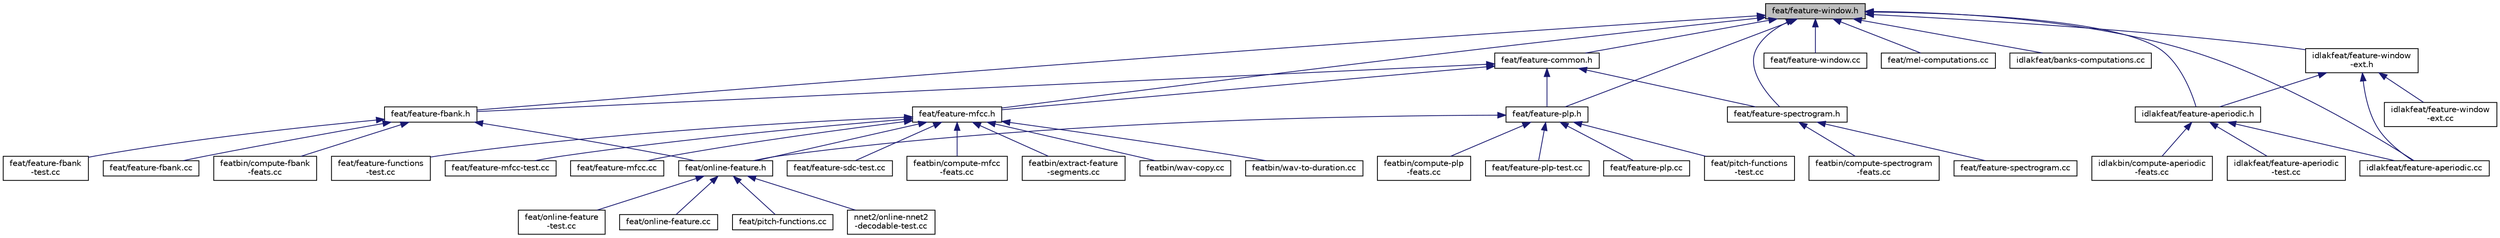 digraph "feat/feature-window.h"
{
  edge [fontname="Helvetica",fontsize="10",labelfontname="Helvetica",labelfontsize="10"];
  node [fontname="Helvetica",fontsize="10",shape=record];
  Node65 [label="feat/feature-window.h",height=0.2,width=0.4,color="black", fillcolor="grey75", style="filled", fontcolor="black"];
  Node65 -> Node66 [dir="back",color="midnightblue",fontsize="10",style="solid",fontname="Helvetica"];
  Node66 [label="feat/feature-common.h",height=0.2,width=0.4,color="black", fillcolor="white", style="filled",URL="$feature-common_8h.html"];
  Node66 -> Node67 [dir="back",color="midnightblue",fontsize="10",style="solid",fontname="Helvetica"];
  Node67 [label="feat/feature-fbank.h",height=0.2,width=0.4,color="black", fillcolor="white", style="filled",URL="$feature-fbank_8h.html"];
  Node67 -> Node68 [dir="back",color="midnightblue",fontsize="10",style="solid",fontname="Helvetica"];
  Node68 [label="feat/feature-fbank\l-test.cc",height=0.2,width=0.4,color="black", fillcolor="white", style="filled",URL="$feature-fbank-test_8cc.html"];
  Node67 -> Node69 [dir="back",color="midnightblue",fontsize="10",style="solid",fontname="Helvetica"];
  Node69 [label="feat/feature-fbank.cc",height=0.2,width=0.4,color="black", fillcolor="white", style="filled",URL="$feature-fbank_8cc.html"];
  Node67 -> Node70 [dir="back",color="midnightblue",fontsize="10",style="solid",fontname="Helvetica"];
  Node70 [label="feat/online-feature.h",height=0.2,width=0.4,color="black", fillcolor="white", style="filled",URL="$online-feature_8h.html"];
  Node70 -> Node71 [dir="back",color="midnightblue",fontsize="10",style="solid",fontname="Helvetica"];
  Node71 [label="feat/online-feature\l-test.cc",height=0.2,width=0.4,color="black", fillcolor="white", style="filled",URL="$online-feature-test_8cc.html"];
  Node70 -> Node72 [dir="back",color="midnightblue",fontsize="10",style="solid",fontname="Helvetica"];
  Node72 [label="feat/online-feature.cc",height=0.2,width=0.4,color="black", fillcolor="white", style="filled",URL="$online-feature_8cc.html"];
  Node70 -> Node73 [dir="back",color="midnightblue",fontsize="10",style="solid",fontname="Helvetica"];
  Node73 [label="feat/pitch-functions.cc",height=0.2,width=0.4,color="black", fillcolor="white", style="filled",URL="$pitch-functions_8cc.html"];
  Node70 -> Node74 [dir="back",color="midnightblue",fontsize="10",style="solid",fontname="Helvetica"];
  Node74 [label="nnet2/online-nnet2\l-decodable-test.cc",height=0.2,width=0.4,color="black", fillcolor="white", style="filled",URL="$online-nnet2-decodable-test_8cc.html"];
  Node67 -> Node75 [dir="back",color="midnightblue",fontsize="10",style="solid",fontname="Helvetica"];
  Node75 [label="featbin/compute-fbank\l-feats.cc",height=0.2,width=0.4,color="black", fillcolor="white", style="filled",URL="$compute-fbank-feats_8cc.html"];
  Node66 -> Node76 [dir="back",color="midnightblue",fontsize="10",style="solid",fontname="Helvetica"];
  Node76 [label="feat/feature-mfcc.h",height=0.2,width=0.4,color="black", fillcolor="white", style="filled",URL="$feature-mfcc_8h.html"];
  Node76 -> Node77 [dir="back",color="midnightblue",fontsize="10",style="solid",fontname="Helvetica"];
  Node77 [label="feat/feature-functions\l-test.cc",height=0.2,width=0.4,color="black", fillcolor="white", style="filled",URL="$feature-functions-test_8cc.html"];
  Node76 -> Node78 [dir="back",color="midnightblue",fontsize="10",style="solid",fontname="Helvetica"];
  Node78 [label="feat/feature-mfcc-test.cc",height=0.2,width=0.4,color="black", fillcolor="white", style="filled",URL="$feature-mfcc-test_8cc.html"];
  Node76 -> Node79 [dir="back",color="midnightblue",fontsize="10",style="solid",fontname="Helvetica"];
  Node79 [label="feat/feature-mfcc.cc",height=0.2,width=0.4,color="black", fillcolor="white", style="filled",URL="$feature-mfcc_8cc.html"];
  Node76 -> Node80 [dir="back",color="midnightblue",fontsize="10",style="solid",fontname="Helvetica"];
  Node80 [label="feat/feature-sdc-test.cc",height=0.2,width=0.4,color="black", fillcolor="white", style="filled",URL="$feature-sdc-test_8cc.html"];
  Node76 -> Node70 [dir="back",color="midnightblue",fontsize="10",style="solid",fontname="Helvetica"];
  Node76 -> Node81 [dir="back",color="midnightblue",fontsize="10",style="solid",fontname="Helvetica"];
  Node81 [label="featbin/compute-mfcc\l-feats.cc",height=0.2,width=0.4,color="black", fillcolor="white", style="filled",URL="$compute-mfcc-feats_8cc.html"];
  Node76 -> Node82 [dir="back",color="midnightblue",fontsize="10",style="solid",fontname="Helvetica"];
  Node82 [label="featbin/extract-feature\l-segments.cc",height=0.2,width=0.4,color="black", fillcolor="white", style="filled",URL="$extract-feature-segments_8cc.html"];
  Node76 -> Node83 [dir="back",color="midnightblue",fontsize="10",style="solid",fontname="Helvetica"];
  Node83 [label="featbin/wav-copy.cc",height=0.2,width=0.4,color="black", fillcolor="white", style="filled",URL="$wav-copy_8cc.html"];
  Node76 -> Node84 [dir="back",color="midnightblue",fontsize="10",style="solid",fontname="Helvetica"];
  Node84 [label="featbin/wav-to-duration.cc",height=0.2,width=0.4,color="black", fillcolor="white", style="filled",URL="$wav-to-duration_8cc.html"];
  Node66 -> Node85 [dir="back",color="midnightblue",fontsize="10",style="solid",fontname="Helvetica"];
  Node85 [label="feat/feature-plp.h",height=0.2,width=0.4,color="black", fillcolor="white", style="filled",URL="$feature-plp_8h.html"];
  Node85 -> Node86 [dir="back",color="midnightblue",fontsize="10",style="solid",fontname="Helvetica"];
  Node86 [label="feat/feature-plp-test.cc",height=0.2,width=0.4,color="black", fillcolor="white", style="filled",URL="$feature-plp-test_8cc.html"];
  Node85 -> Node87 [dir="back",color="midnightblue",fontsize="10",style="solid",fontname="Helvetica"];
  Node87 [label="feat/feature-plp.cc",height=0.2,width=0.4,color="black", fillcolor="white", style="filled",URL="$feature-plp_8cc.html"];
  Node85 -> Node70 [dir="back",color="midnightblue",fontsize="10",style="solid",fontname="Helvetica"];
  Node85 -> Node88 [dir="back",color="midnightblue",fontsize="10",style="solid",fontname="Helvetica"];
  Node88 [label="feat/pitch-functions\l-test.cc",height=0.2,width=0.4,color="black", fillcolor="white", style="filled",URL="$pitch-functions-test_8cc.html"];
  Node85 -> Node89 [dir="back",color="midnightblue",fontsize="10",style="solid",fontname="Helvetica"];
  Node89 [label="featbin/compute-plp\l-feats.cc",height=0.2,width=0.4,color="black", fillcolor="white", style="filled",URL="$compute-plp-feats_8cc.html"];
  Node66 -> Node90 [dir="back",color="midnightblue",fontsize="10",style="solid",fontname="Helvetica"];
  Node90 [label="feat/feature-spectrogram.h",height=0.2,width=0.4,color="black", fillcolor="white", style="filled",URL="$feature-spectrogram_8h.html"];
  Node90 -> Node91 [dir="back",color="midnightblue",fontsize="10",style="solid",fontname="Helvetica"];
  Node91 [label="feat/feature-spectrogram.cc",height=0.2,width=0.4,color="black", fillcolor="white", style="filled",URL="$feature-spectrogram_8cc.html"];
  Node90 -> Node92 [dir="back",color="midnightblue",fontsize="10",style="solid",fontname="Helvetica"];
  Node92 [label="featbin/compute-spectrogram\l-feats.cc",height=0.2,width=0.4,color="black", fillcolor="white", style="filled",URL="$compute-spectrogram-feats_8cc.html"];
  Node65 -> Node67 [dir="back",color="midnightblue",fontsize="10",style="solid",fontname="Helvetica"];
  Node65 -> Node76 [dir="back",color="midnightblue",fontsize="10",style="solid",fontname="Helvetica"];
  Node65 -> Node85 [dir="back",color="midnightblue",fontsize="10",style="solid",fontname="Helvetica"];
  Node65 -> Node90 [dir="back",color="midnightblue",fontsize="10",style="solid",fontname="Helvetica"];
  Node65 -> Node93 [dir="back",color="midnightblue",fontsize="10",style="solid",fontname="Helvetica"];
  Node93 [label="feat/feature-window.cc",height=0.2,width=0.4,color="black", fillcolor="white", style="filled",URL="$feature-window_8cc.html"];
  Node65 -> Node94 [dir="back",color="midnightblue",fontsize="10",style="solid",fontname="Helvetica"];
  Node94 [label="feat/mel-computations.cc",height=0.2,width=0.4,color="black", fillcolor="white", style="filled",URL="$mel-computations_8cc.html"];
  Node65 -> Node95 [dir="back",color="midnightblue",fontsize="10",style="solid",fontname="Helvetica"];
  Node95 [label="idlakfeat/banks-computations.cc",height=0.2,width=0.4,color="black", fillcolor="white", style="filled",URL="$banks-computations_8cc.html"];
  Node65 -> Node96 [dir="back",color="midnightblue",fontsize="10",style="solid",fontname="Helvetica"];
  Node96 [label="idlakfeat/feature-aperiodic.h",height=0.2,width=0.4,color="black", fillcolor="white", style="filled",URL="$feature-aperiodic_8h.html"];
  Node96 -> Node97 [dir="back",color="midnightblue",fontsize="10",style="solid",fontname="Helvetica"];
  Node97 [label="idlakfeat/feature-aperiodic\l-test.cc",height=0.2,width=0.4,color="black", fillcolor="white", style="filled",URL="$feature-aperiodic-test_8cc.html"];
  Node96 -> Node98 [dir="back",color="midnightblue",fontsize="10",style="solid",fontname="Helvetica"];
  Node98 [label="idlakfeat/feature-aperiodic.cc",height=0.2,width=0.4,color="black", fillcolor="white", style="filled",URL="$feature-aperiodic_8cc.html"];
  Node96 -> Node99 [dir="back",color="midnightblue",fontsize="10",style="solid",fontname="Helvetica"];
  Node99 [label="idlakbin/compute-aperiodic\l-feats.cc",height=0.2,width=0.4,color="black", fillcolor="white", style="filled",URL="$compute-aperiodic-feats_8cc.html"];
  Node65 -> Node100 [dir="back",color="midnightblue",fontsize="10",style="solid",fontname="Helvetica"];
  Node100 [label="idlakfeat/feature-window\l-ext.h",height=0.2,width=0.4,color="black", fillcolor="white", style="filled",URL="$feature-window-ext_8h.html"];
  Node100 -> Node96 [dir="back",color="midnightblue",fontsize="10",style="solid",fontname="Helvetica"];
  Node100 -> Node98 [dir="back",color="midnightblue",fontsize="10",style="solid",fontname="Helvetica"];
  Node100 -> Node101 [dir="back",color="midnightblue",fontsize="10",style="solid",fontname="Helvetica"];
  Node101 [label="idlakfeat/feature-window\l-ext.cc",height=0.2,width=0.4,color="black", fillcolor="white", style="filled",URL="$feature-window-ext_8cc.html"];
  Node65 -> Node98 [dir="back",color="midnightblue",fontsize="10",style="solid",fontname="Helvetica"];
}
